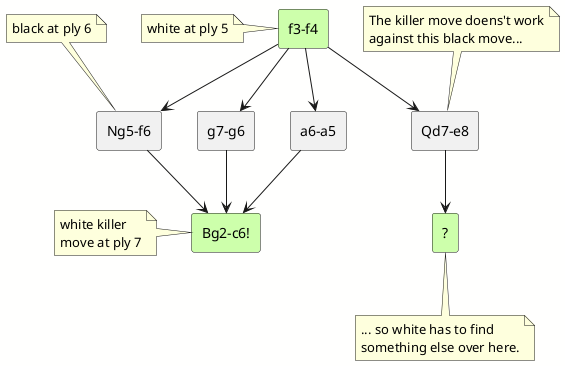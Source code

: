 @startuml killer_move
skinparam shadowing false
skinparam componentStyle rectangle
skinparam backgroundColor #FFFFFE

hide empty methods
hide empty members

component "f3-f4" as p1 #cdffab
component "Ng5-f6" as p2
component "g7-g6" as p3
component "a6-a5" as p4
component "Qd7-e8" as p5
component "Bg2-c6!" as p6 #cdffab
component "?" as p7 #cdffab

note left of p1: white at ply 5
note left of p6: white killer\nmove at ply 7
note top of p2: black at ply 6
note top of p5
    The killer move doens't work
    against this black move...
end note
note bottom of p7
    ... so white has to find 
    something else over here.
end note

p1 --> p2
p1 --> p3
p1 --> p4
p1 --> p5
p2 --> p6
p3 --> p6
p4 --> p6
p5 --> p7
@enduml